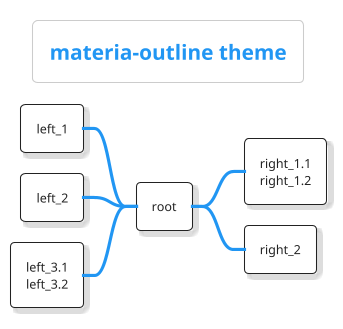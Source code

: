 ' Do not edit
' Theme Gallery
' autogenerated by script
'
@startmindmap
!theme materia-outline
title materia-outline theme
+ root
**:right_1.1
right_1.2;
++ right_2

left side

-- left_1
-- left_2
**:left_3.1
left_3.2;
@endmindmap
